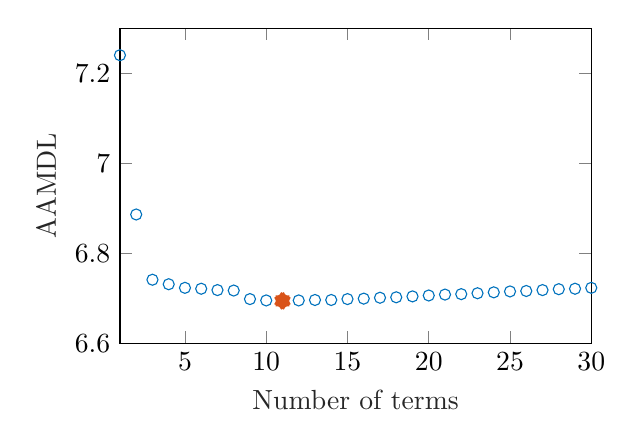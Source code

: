 % This file was created by matlab2tikz.
%
\definecolor{mycolor1}{rgb}{0.0,0.447,0.741}%
\definecolor{mycolor2}{rgb}{0.85,0.325,0.098}%
%
\begin{tikzpicture}

\begin{axis}[%
width=5.986cm,
height=4cm,
at={(0cm,0cm)},
scale only axis,
xmin=1,
xmax=30,
xlabel style={font=\color{white!15!black}},
xlabel={Number of terms},
ymin=6.6,
ymax=7.3,
ylabel style={font=\color{white!15!black}},
ylabel={AAMDL},
axis background/.style={fill=white}
]
\addplot [color=mycolor1, draw=none, mark=o, mark options={solid, mycolor1}, forget plot]
  table[row sep=crcr]{%
1	7.24\\
2	6.886\\
3	6.741\\
4	6.731\\
5	6.723\\
6	6.721\\
7	6.718\\
8	6.717\\
9	6.698\\
10	6.695\\
11	6.694\\
12	6.695\\
13	6.696\\
14	6.696\\
15	6.698\\
16	6.699\\
17	6.701\\
18	6.702\\
19	6.704\\
20	6.706\\
21	6.708\\
22	6.709\\
23	6.711\\
24	6.713\\
25	6.715\\
26	6.716\\
27	6.718\\
28	6.72\\
29	6.721\\
30	6.723\\
};
\addplot [color=mycolor2, line width=5.0pt, draw=none, mark=asterisk, mark options={solid, mycolor2}, forget plot]
  table[row sep=crcr]{%
11	6.694\\
};
\end{axis}
\end{tikzpicture}%
